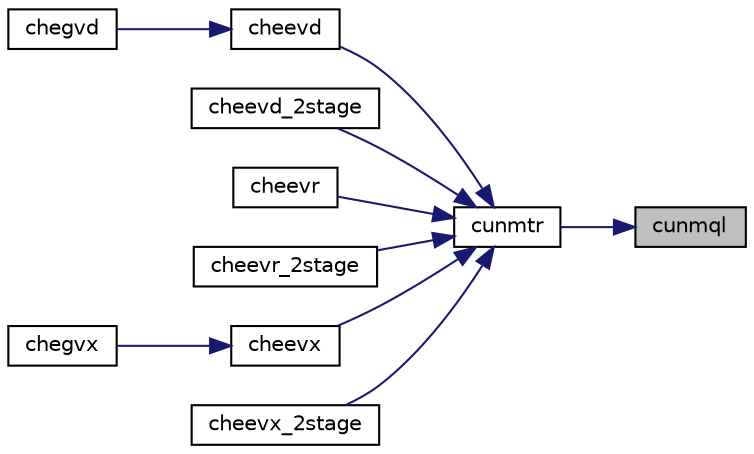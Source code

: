 digraph "cunmql"
{
 // LATEX_PDF_SIZE
  edge [fontname="Helvetica",fontsize="10",labelfontname="Helvetica",labelfontsize="10"];
  node [fontname="Helvetica",fontsize="10",shape=record];
  rankdir="RL";
  Node1 [label="cunmql",height=0.2,width=0.4,color="black", fillcolor="grey75", style="filled", fontcolor="black",tooltip="CUNMQL"];
  Node1 -> Node2 [dir="back",color="midnightblue",fontsize="10",style="solid",fontname="Helvetica"];
  Node2 [label="cunmtr",height=0.2,width=0.4,color="black", fillcolor="white", style="filled",URL="$cunmtr_8f.html#a36a5a04844fe7abfa31d9b748b842174",tooltip="CUNMTR"];
  Node2 -> Node3 [dir="back",color="midnightblue",fontsize="10",style="solid",fontname="Helvetica"];
  Node3 [label="cheevd",height=0.2,width=0.4,color="black", fillcolor="white", style="filled",URL="$cheevd_8f.html#a6084b0819f9642f0db26257e8a3ebd42",tooltip="CHEEVD computes the eigenvalues and, optionally, the left and/or right eigenvectors for HE matrices"];
  Node3 -> Node4 [dir="back",color="midnightblue",fontsize="10",style="solid",fontname="Helvetica"];
  Node4 [label="chegvd",height=0.2,width=0.4,color="black", fillcolor="white", style="filled",URL="$chegvd_8f.html#a28ad734cb8f4deb96ba59c568cf3389e",tooltip="CHEGVD"];
  Node2 -> Node5 [dir="back",color="midnightblue",fontsize="10",style="solid",fontname="Helvetica"];
  Node5 [label="cheevd_2stage",height=0.2,width=0.4,color="black", fillcolor="white", style="filled",URL="$cheevd__2stage_8f.html#a7d77c89933d557e7131ebb6474e2a3c0",tooltip="CHEEVD_2STAGE computes the eigenvalues and, optionally, the left and/or right eigenvectors for HE mat..."];
  Node2 -> Node6 [dir="back",color="midnightblue",fontsize="10",style="solid",fontname="Helvetica"];
  Node6 [label="cheevr",height=0.2,width=0.4,color="black", fillcolor="white", style="filled",URL="$cheevr_8f.html#ac02f8a55f35ec7767a36b5a9f3ebb0d8",tooltip="CHEEVR computes the eigenvalues and, optionally, the left and/or right eigenvectors for HE matrices"];
  Node2 -> Node7 [dir="back",color="midnightblue",fontsize="10",style="solid",fontname="Helvetica"];
  Node7 [label="cheevr_2stage",height=0.2,width=0.4,color="black", fillcolor="white", style="filled",URL="$cheevr__2stage_8f.html#a378c442e3a5e9ef21a80e3c26c5b4050",tooltip="CHEEVR_2STAGE computes the eigenvalues and, optionally, the left and/or right eigenvectors for HE mat..."];
  Node2 -> Node8 [dir="back",color="midnightblue",fontsize="10",style="solid",fontname="Helvetica"];
  Node8 [label="cheevx",height=0.2,width=0.4,color="black", fillcolor="white", style="filled",URL="$cheevx_8f.html#a9f7c713a0119e777afe726e54feb6ef7",tooltip="CHEEVX computes the eigenvalues and, optionally, the left and/or right eigenvectors for HE matrices"];
  Node8 -> Node9 [dir="back",color="midnightblue",fontsize="10",style="solid",fontname="Helvetica"];
  Node9 [label="chegvx",height=0.2,width=0.4,color="black", fillcolor="white", style="filled",URL="$chegvx_8f.html#ad5f5ddf0eee1402d59fc1017de0fc291",tooltip="CHEGVX"];
  Node2 -> Node10 [dir="back",color="midnightblue",fontsize="10",style="solid",fontname="Helvetica"];
  Node10 [label="cheevx_2stage",height=0.2,width=0.4,color="black", fillcolor="white", style="filled",URL="$cheevx__2stage_8f.html#a1279b26b80d88a050ab7b88b7f578b09",tooltip="CHEEVX_2STAGE computes the eigenvalues and, optionally, the left and/or right eigenvectors for HE mat..."];
}
